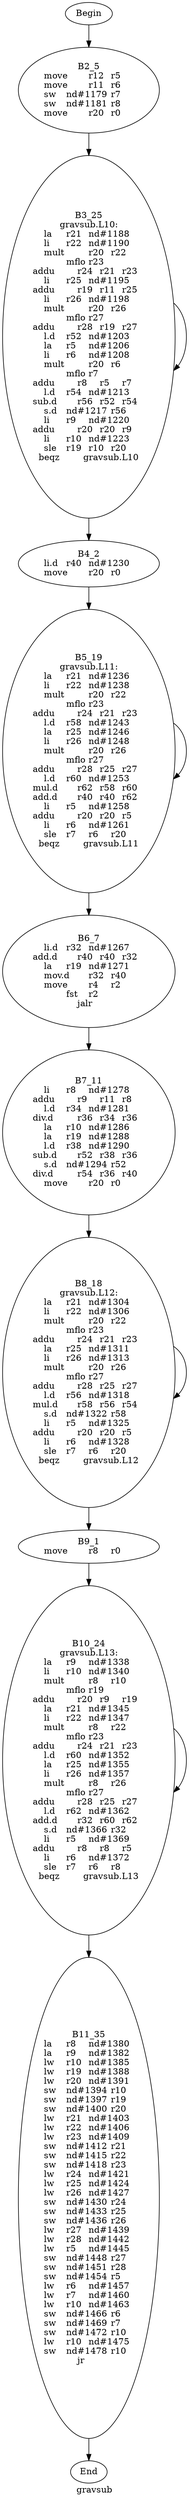 digraph G{
	label = "gravsub"	style = "dashed";
	color = purple;
	Node0 [label = "Begin"];
	Node0 -> {Node2 }
	Node1 [label = "End"];
	Node1 -> {}
	Node2 [label = "B2_5\nmove	r12	r5	\nmove	r11	r6	\nsw	nd#1179	r7	\nsw	nd#1181	r8	\nmove	r20	r0	\n"];
	Node2 -> {Node3 }
	Node3 [label = "B3_25\ngravsub.L10:\nla	r21	nd#1188	\nli	r22	nd#1190	\nmult	r20	r22	\nmflo	r23	\naddu	r24	r21	r23	\nli	r25	nd#1195	\naddu	r19	r11	r25	\nli	r26	nd#1198	\nmult	r20	r26	\nmflo	r27	\naddu	r28	r19	r27	\nl.d	r52	nd#1203	\nla	r5	nd#1206	\nli	r6	nd#1208	\nmult	r20	r6	\nmflo	r7	\naddu	r8	r5	r7	\nl.d	r54	nd#1213	\nsub.d	r56	r52	r54	\ns.d	nd#1217	r56	\nli	r9	nd#1220	\naddu	r20	r20	r9	\nli	r10	nd#1223	\nsle	r19	r10	r20	\nbeqz	gravsub.L10\n"];
	Node3 -> {Node4 Node3 }
	Node4 [label = "B4_2\nli.d	r40	nd#1230	\nmove	r20	r0	\n"];
	Node4 -> {Node5 }
	Node5 [label = "B5_19\ngravsub.L11:\nla	r21	nd#1236	\nli	r22	nd#1238	\nmult	r20	r22	\nmflo	r23	\naddu	r24	r21	r23	\nl.d	r58	nd#1243	\nla	r25	nd#1246	\nli	r26	nd#1248	\nmult	r20	r26	\nmflo	r27	\naddu	r28	r25	r27	\nl.d	r60	nd#1253	\nmul.d	r62	r58	r60	\nadd.d	r40	r40	r62	\nli	r5	nd#1258	\naddu	r20	r20	r5	\nli	r6	nd#1261	\nsle	r7	r6	r20	\nbeqz	gravsub.L11\n"];
	Node5 -> {Node6 Node5 }
	Node6 [label = "B6_7\nli.d	r32	nd#1267	\nadd.d	r40	r40	r32	\nla	r19	nd#1271	\nmov.d	r32	r40	\nmove	r4	r2	\nfst	r2	\njalr	\n"];
	Node6 -> {Node7 }
	Node7 [label = "B7_11\nli	r8	nd#1278	\naddu	r9	r11	r8	\nl.d	r34	nd#1281	\ndiv.d	r36	r34	r36	\nla	r10	nd#1286	\nla	r19	nd#1288	\nl.d	r38	nd#1290	\nsub.d	r52	r38	r36	\ns.d	nd#1294	r52	\ndiv.d	r54	r36	r40	\nmove	r20	r0	\n"];
	Node7 -> {Node8 }
	Node8 [label = "B8_18\ngravsub.L12:\nla	r21	nd#1304	\nli	r22	nd#1306	\nmult	r20	r22	\nmflo	r23	\naddu	r24	r21	r23	\nla	r25	nd#1311	\nli	r26	nd#1313	\nmult	r20	r26	\nmflo	r27	\naddu	r28	r25	r27	\nl.d	r56	nd#1318	\nmul.d	r58	r56	r54	\ns.d	nd#1322	r58	\nli	r5	nd#1325	\naddu	r20	r20	r5	\nli	r6	nd#1328	\nsle	r7	r6	r20	\nbeqz	gravsub.L12\n"];
	Node8 -> {Node9 Node8 }
	Node9 [label = "B9_1\nmove	r8	r0	\n"];
	Node9 -> {Node10 }
	Node10 [label = "B10_24\ngravsub.L13:\nla	r9	nd#1338	\nli	r10	nd#1340	\nmult	r8	r10	\nmflo	r19	\naddu	r20	r9	r19	\nla	r21	nd#1345	\nli	r22	nd#1347	\nmult	r8	r22	\nmflo	r23	\naddu	r24	r21	r23	\nl.d	r60	nd#1352	\nla	r25	nd#1355	\nli	r26	nd#1357	\nmult	r8	r26	\nmflo	r27	\naddu	r28	r25	r27	\nl.d	r62	nd#1362	\nadd.d	r32	r60	r62	\ns.d	nd#1366	r32	\nli	r5	nd#1369	\naddu	r8	r8	r5	\nli	r6	nd#1372	\nsle	r7	r6	r8	\nbeqz	gravsub.L13\n"];
	Node10 -> {Node11 Node10 }
	Node11 [label = "B11_35\nla	r8	nd#1380	\nla	r9	nd#1382	\nlw	r10	nd#1385	\nlw	r19	nd#1388	\nlw	r20	nd#1391	\nsw	nd#1394	r10	\nsw	nd#1397	r19	\nsw	nd#1400	r20	\nlw	r21	nd#1403	\nlw	r22	nd#1406	\nlw	r23	nd#1409	\nsw	nd#1412	r21	\nsw	nd#1415	r22	\nsw	nd#1418	r23	\nlw	r24	nd#1421	\nlw	r25	nd#1424	\nlw	r26	nd#1427	\nsw	nd#1430	r24	\nsw	nd#1433	r25	\nsw	nd#1436	r26	\nlw	r27	nd#1439	\nlw	r28	nd#1442	\nlw	r5	nd#1445	\nsw	nd#1448	r27	\nsw	nd#1451	r28	\nsw	nd#1454	r5	\nlw	r6	nd#1457	\nlw	r7	nd#1460	\nlw	r10	nd#1463	\nsw	nd#1466	r6	\nsw	nd#1469	r7	\nsw	nd#1472	r10	\nlw	r10	nd#1475	\nsw	nd#1478	r10	\njr	\n"];
	Node11 -> {Node1 }
}
